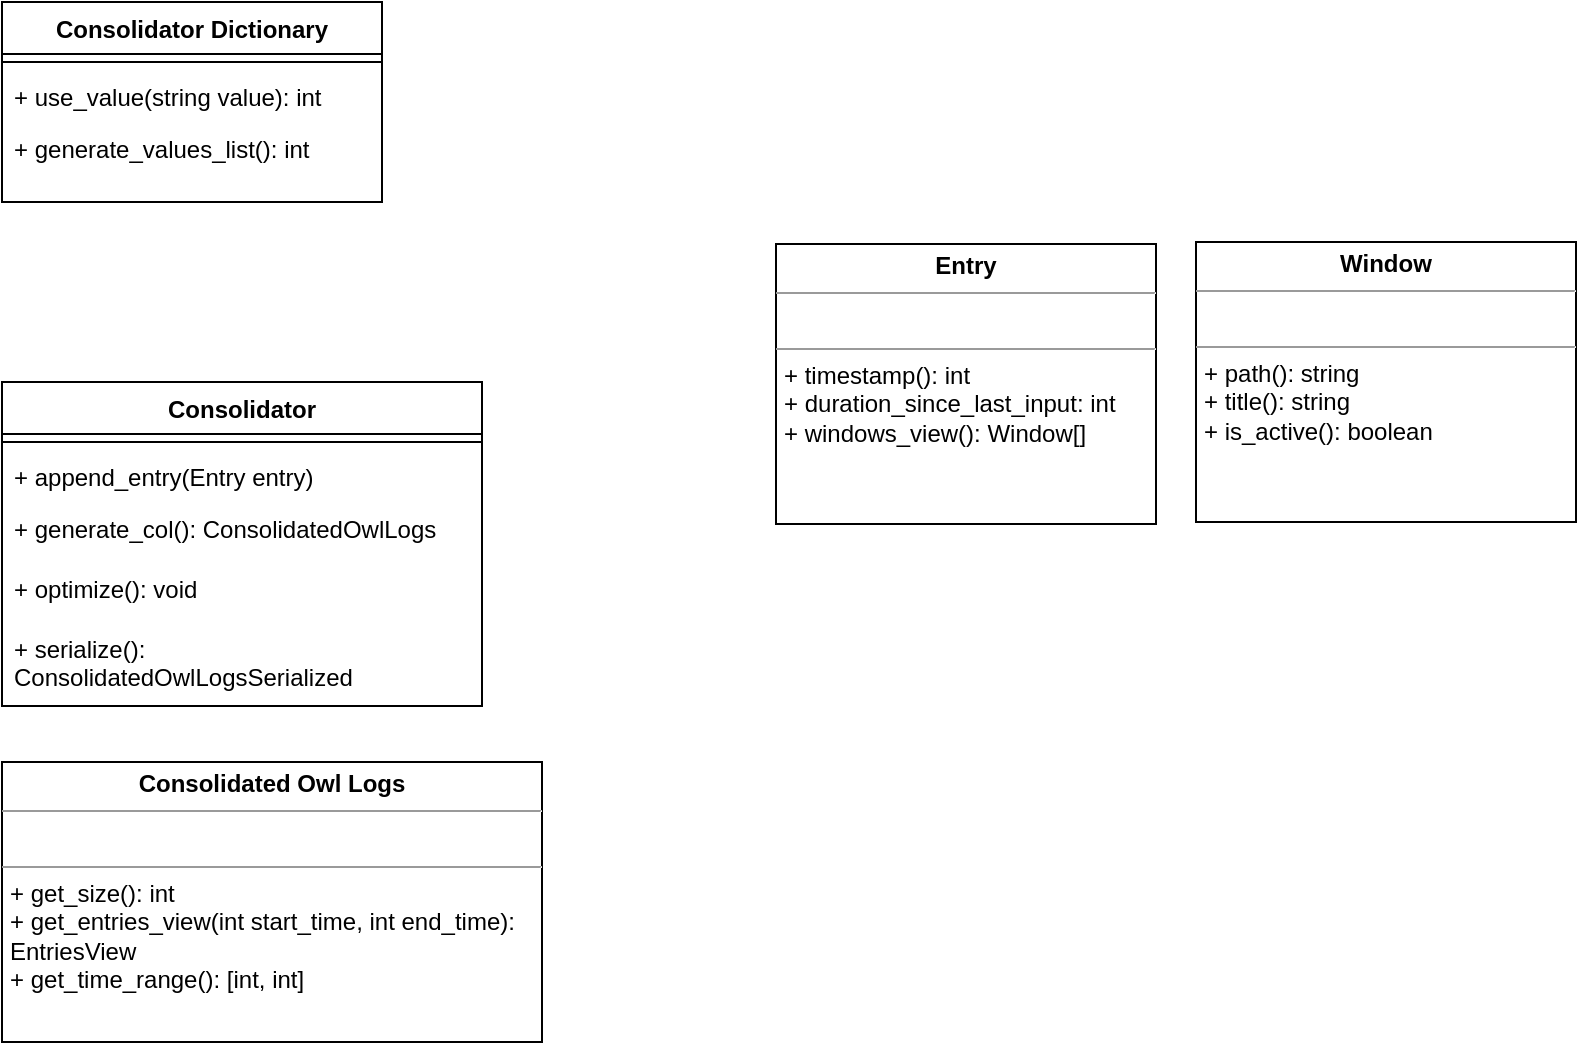 <mxfile version="21.7.2" type="device">
  <diagram id="C5RBs43oDa-KdzZeNtuy" name="Page-1">
    <mxGraphModel dx="558" dy="284" grid="1" gridSize="10" guides="1" tooltips="1" connect="1" arrows="1" fold="1" page="1" pageScale="1" pageWidth="1654" pageHeight="1169" math="0" shadow="0">
      <root>
        <mxCell id="WIyWlLk6GJQsqaUBKTNV-0" />
        <mxCell id="WIyWlLk6GJQsqaUBKTNV-1" parent="WIyWlLk6GJQsqaUBKTNV-0" />
        <mxCell id="cYkn0-RYEAEztDI5LSb3-4" value="&lt;p style=&quot;margin:0px;margin-top:4px;text-align:center;&quot;&gt;&lt;b&gt;Consolidated Owl Logs&lt;/b&gt;&lt;/p&gt;&lt;hr size=&quot;1&quot;&gt;&lt;p style=&quot;margin:0px;margin-left:4px;&quot;&gt;&lt;br&gt;&lt;/p&gt;&lt;hr size=&quot;1&quot;&gt;&lt;p style=&quot;margin:0px;margin-left:4px;&quot;&gt;+ get_size(): int&lt;br&gt;+ get_entries_view(int start_time, int end_time): EntriesView&lt;/p&gt;&lt;p style=&quot;margin:0px;margin-left:4px;&quot;&gt;+ get_time_range(): [int, int]&lt;br&gt;&lt;/p&gt;" style="verticalAlign=top;align=left;overflow=fill;fontSize=12;fontFamily=Helvetica;html=1;whiteSpace=wrap;" parent="WIyWlLk6GJQsqaUBKTNV-1" vertex="1">
          <mxGeometry x="40" y="470" width="270" height="140" as="geometry" />
        </mxCell>
        <mxCell id="cYkn0-RYEAEztDI5LSb3-6" value="&lt;p style=&quot;margin:0px;margin-top:4px;text-align:center;&quot;&gt;&lt;b&gt;Entry&lt;/b&gt;&lt;/p&gt;&lt;hr size=&quot;1&quot;&gt;&lt;p style=&quot;margin:0px;margin-left:4px;&quot;&gt;&lt;br&gt;&lt;/p&gt;&lt;hr size=&quot;1&quot;&gt;&lt;p style=&quot;margin:0px;margin-left:4px;&quot;&gt;+ timestamp(): int&lt;/p&gt;&lt;p style=&quot;margin:0px;margin-left:4px;&quot;&gt;+ duration_since_last_input: int&lt;/p&gt;&lt;p style=&quot;margin:0px;margin-left:4px;&quot;&gt;+ windows_view(): Window[]&lt;/p&gt;" style="verticalAlign=top;align=left;overflow=fill;fontSize=12;fontFamily=Helvetica;html=1;whiteSpace=wrap;" parent="WIyWlLk6GJQsqaUBKTNV-1" vertex="1">
          <mxGeometry x="427" y="211" width="190" height="140" as="geometry" />
        </mxCell>
        <mxCell id="cYkn0-RYEAEztDI5LSb3-25" value="&lt;p style=&quot;margin:0px;margin-top:4px;text-align:center;&quot;&gt;&lt;b&gt;Window&lt;/b&gt;&lt;/p&gt;&lt;hr size=&quot;1&quot;&gt;&lt;p style=&quot;margin:0px;margin-left:4px;&quot;&gt;&lt;br&gt;&lt;/p&gt;&lt;hr size=&quot;1&quot;&gt;&lt;p style=&quot;margin:0px;margin-left:4px;&quot;&gt;+ path(): string&lt;/p&gt;&lt;p style=&quot;margin:0px;margin-left:4px;&quot;&gt;+ title(): string&lt;/p&gt;&lt;p style=&quot;margin:0px;margin-left:4px;&quot;&gt;+ is_active(): boolean&lt;/p&gt;" style="verticalAlign=top;align=left;overflow=fill;fontSize=12;fontFamily=Helvetica;html=1;whiteSpace=wrap;" parent="WIyWlLk6GJQsqaUBKTNV-1" vertex="1">
          <mxGeometry x="637" y="210" width="190" height="140" as="geometry" />
        </mxCell>
        <mxCell id="5rGhkB_5PSQ382QSuz_0-4" value="Consolidator" style="swimlane;fontStyle=1;align=center;verticalAlign=top;childLayout=stackLayout;horizontal=1;startSize=26;horizontalStack=0;resizeParent=1;resizeParentMax=0;resizeLast=0;collapsible=1;marginBottom=0;whiteSpace=wrap;html=1;" parent="WIyWlLk6GJQsqaUBKTNV-1" vertex="1">
          <mxGeometry x="40" y="280" width="240" height="162" as="geometry" />
        </mxCell>
        <mxCell id="5rGhkB_5PSQ382QSuz_0-6" value="" style="line;strokeWidth=1;fillColor=none;align=left;verticalAlign=middle;spacingTop=-1;spacingLeft=3;spacingRight=3;rotatable=0;labelPosition=right;points=[];portConstraint=eastwest;strokeColor=inherit;" parent="5rGhkB_5PSQ382QSuz_0-4" vertex="1">
          <mxGeometry y="26" width="240" height="8" as="geometry" />
        </mxCell>
        <mxCell id="5rGhkB_5PSQ382QSuz_0-7" value="+ append_entry(Entry entry)" style="text;strokeColor=none;fillColor=none;align=left;verticalAlign=top;spacingLeft=4;spacingRight=4;overflow=hidden;rotatable=0;points=[[0,0.5],[1,0.5]];portConstraint=eastwest;whiteSpace=wrap;html=1;" parent="5rGhkB_5PSQ382QSuz_0-4" vertex="1">
          <mxGeometry y="34" width="240" height="26" as="geometry" />
        </mxCell>
        <mxCell id="5rGhkB_5PSQ382QSuz_0-13" value="+ generate_col(): ConsolidatedOwlLogs" style="text;strokeColor=none;fillColor=none;align=left;verticalAlign=top;spacingLeft=4;spacingRight=4;overflow=hidden;rotatable=0;points=[[0,0.5],[1,0.5]];portConstraint=eastwest;whiteSpace=wrap;html=1;" parent="5rGhkB_5PSQ382QSuz_0-4" vertex="1">
          <mxGeometry y="60" width="240" height="30" as="geometry" />
        </mxCell>
        <mxCell id="UmSQkKQv8cN1eArfDg6u-3" value="+ optimize(): void" style="text;strokeColor=none;fillColor=none;align=left;verticalAlign=top;spacingLeft=4;spacingRight=4;overflow=hidden;rotatable=0;points=[[0,0.5],[1,0.5]];portConstraint=eastwest;whiteSpace=wrap;html=1;" parent="5rGhkB_5PSQ382QSuz_0-4" vertex="1">
          <mxGeometry y="90" width="240" height="30" as="geometry" />
        </mxCell>
        <mxCell id="UmSQkKQv8cN1eArfDg6u-0" value="+ serialize(): ConsolidatedOwlLogsSerialized" style="text;strokeColor=none;fillColor=none;align=left;verticalAlign=top;spacingLeft=4;spacingRight=4;overflow=hidden;rotatable=0;points=[[0,0.5],[1,0.5]];portConstraint=eastwest;whiteSpace=wrap;html=1;" parent="5rGhkB_5PSQ382QSuz_0-4" vertex="1">
          <mxGeometry y="120" width="240" height="42" as="geometry" />
        </mxCell>
        <mxCell id="5rGhkB_5PSQ382QSuz_0-14" value="Consolidator Dictionary" style="swimlane;fontStyle=1;align=center;verticalAlign=top;childLayout=stackLayout;horizontal=1;startSize=26;horizontalStack=0;resizeParent=1;resizeParentMax=0;resizeLast=0;collapsible=1;marginBottom=0;whiteSpace=wrap;html=1;" parent="WIyWlLk6GJQsqaUBKTNV-1" vertex="1">
          <mxGeometry x="40" y="90" width="190" height="100" as="geometry" />
        </mxCell>
        <mxCell id="5rGhkB_5PSQ382QSuz_0-15" value="" style="line;strokeWidth=1;fillColor=none;align=left;verticalAlign=middle;spacingTop=-1;spacingLeft=3;spacingRight=3;rotatable=0;labelPosition=right;points=[];portConstraint=eastwest;strokeColor=inherit;" parent="5rGhkB_5PSQ382QSuz_0-14" vertex="1">
          <mxGeometry y="26" width="190" height="8" as="geometry" />
        </mxCell>
        <mxCell id="5rGhkB_5PSQ382QSuz_0-16" value="+ use_value(string value): int" style="text;strokeColor=none;fillColor=none;align=left;verticalAlign=top;spacingLeft=4;spacingRight=4;overflow=hidden;rotatable=0;points=[[0,0.5],[1,0.5]];portConstraint=eastwest;whiteSpace=wrap;html=1;" parent="5rGhkB_5PSQ382QSuz_0-14" vertex="1">
          <mxGeometry y="34" width="190" height="26" as="geometry" />
        </mxCell>
        <mxCell id="bj3DHIjtazColNnwUtUz-0" value="+ generate_values_list(): int" style="text;strokeColor=none;fillColor=none;align=left;verticalAlign=top;spacingLeft=4;spacingRight=4;overflow=hidden;rotatable=0;points=[[0,0.5],[1,0.5]];portConstraint=eastwest;whiteSpace=wrap;html=1;" vertex="1" parent="5rGhkB_5PSQ382QSuz_0-14">
          <mxGeometry y="60" width="190" height="40" as="geometry" />
        </mxCell>
      </root>
    </mxGraphModel>
  </diagram>
</mxfile>
